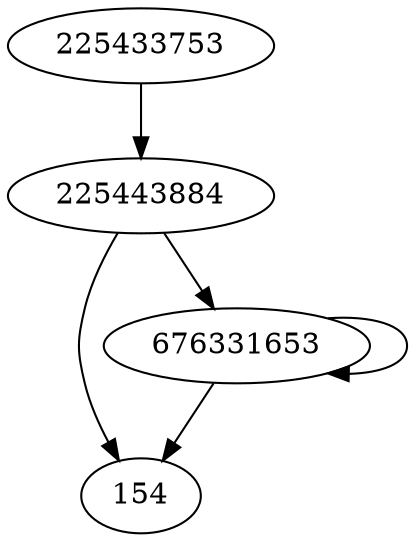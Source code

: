 digraph  {
225433753;
154;
225443884;
676331653;
225433753 -> 225443884;
225443884 -> 676331653;
225443884 -> 154;
676331653 -> 676331653;
676331653 -> 154;
}
